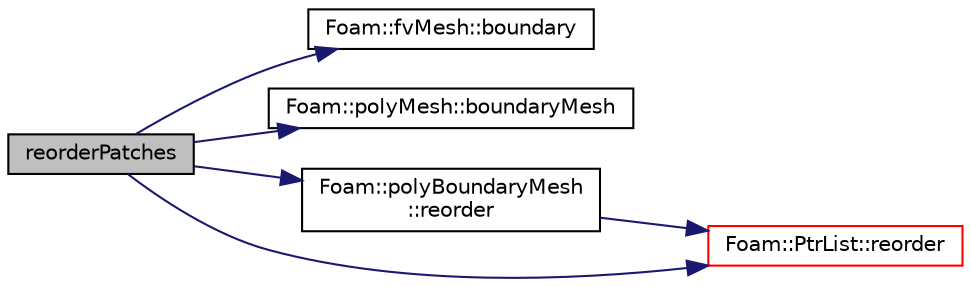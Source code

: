 digraph "reorderPatches"
{
  bgcolor="transparent";
  edge [fontname="Helvetica",fontsize="10",labelfontname="Helvetica",labelfontsize="10"];
  node [fontname="Helvetica",fontsize="10",shape=record];
  rankdir="LR";
  Node1 [label="reorderPatches",height=0.2,width=0.4,color="black", fillcolor="grey75", style="filled", fontcolor="black"];
  Node1 -> Node2 [color="midnightblue",fontsize="10",style="solid",fontname="Helvetica"];
  Node2 [label="Foam::fvMesh::boundary",height=0.2,width=0.4,color="black",URL="$a00876.html#a971347d65410875e38ea654dfd193a19",tooltip="Return reference to boundary mesh. "];
  Node1 -> Node3 [color="midnightblue",fontsize="10",style="solid",fontname="Helvetica"];
  Node3 [label="Foam::polyMesh::boundaryMesh",height=0.2,width=0.4,color="black",URL="$a01917.html#a6b7f5ba89250dbd7a1c6c7860ab60fe3",tooltip="Return boundary mesh. "];
  Node1 -> Node4 [color="midnightblue",fontsize="10",style="solid",fontname="Helvetica"];
  Node4 [label="Foam::polyBoundaryMesh\l::reorder",height=0.2,width=0.4,color="black",URL="$a01911.html#a95c28578fe12550673a1a0917d8fb7f7",tooltip="Reorders patches. Ordering does not have to be done in. "];
  Node4 -> Node5 [color="midnightblue",fontsize="10",style="solid",fontname="Helvetica"];
  Node5 [label="Foam::PtrList::reorder",height=0.2,width=0.4,color="red",URL="$a02033.html#a7d239b46753df3dec8b986f9172316af",tooltip="Reorders elements. Ordering does not have to be done in. "];
  Node1 -> Node5 [color="midnightblue",fontsize="10",style="solid",fontname="Helvetica"];
}

